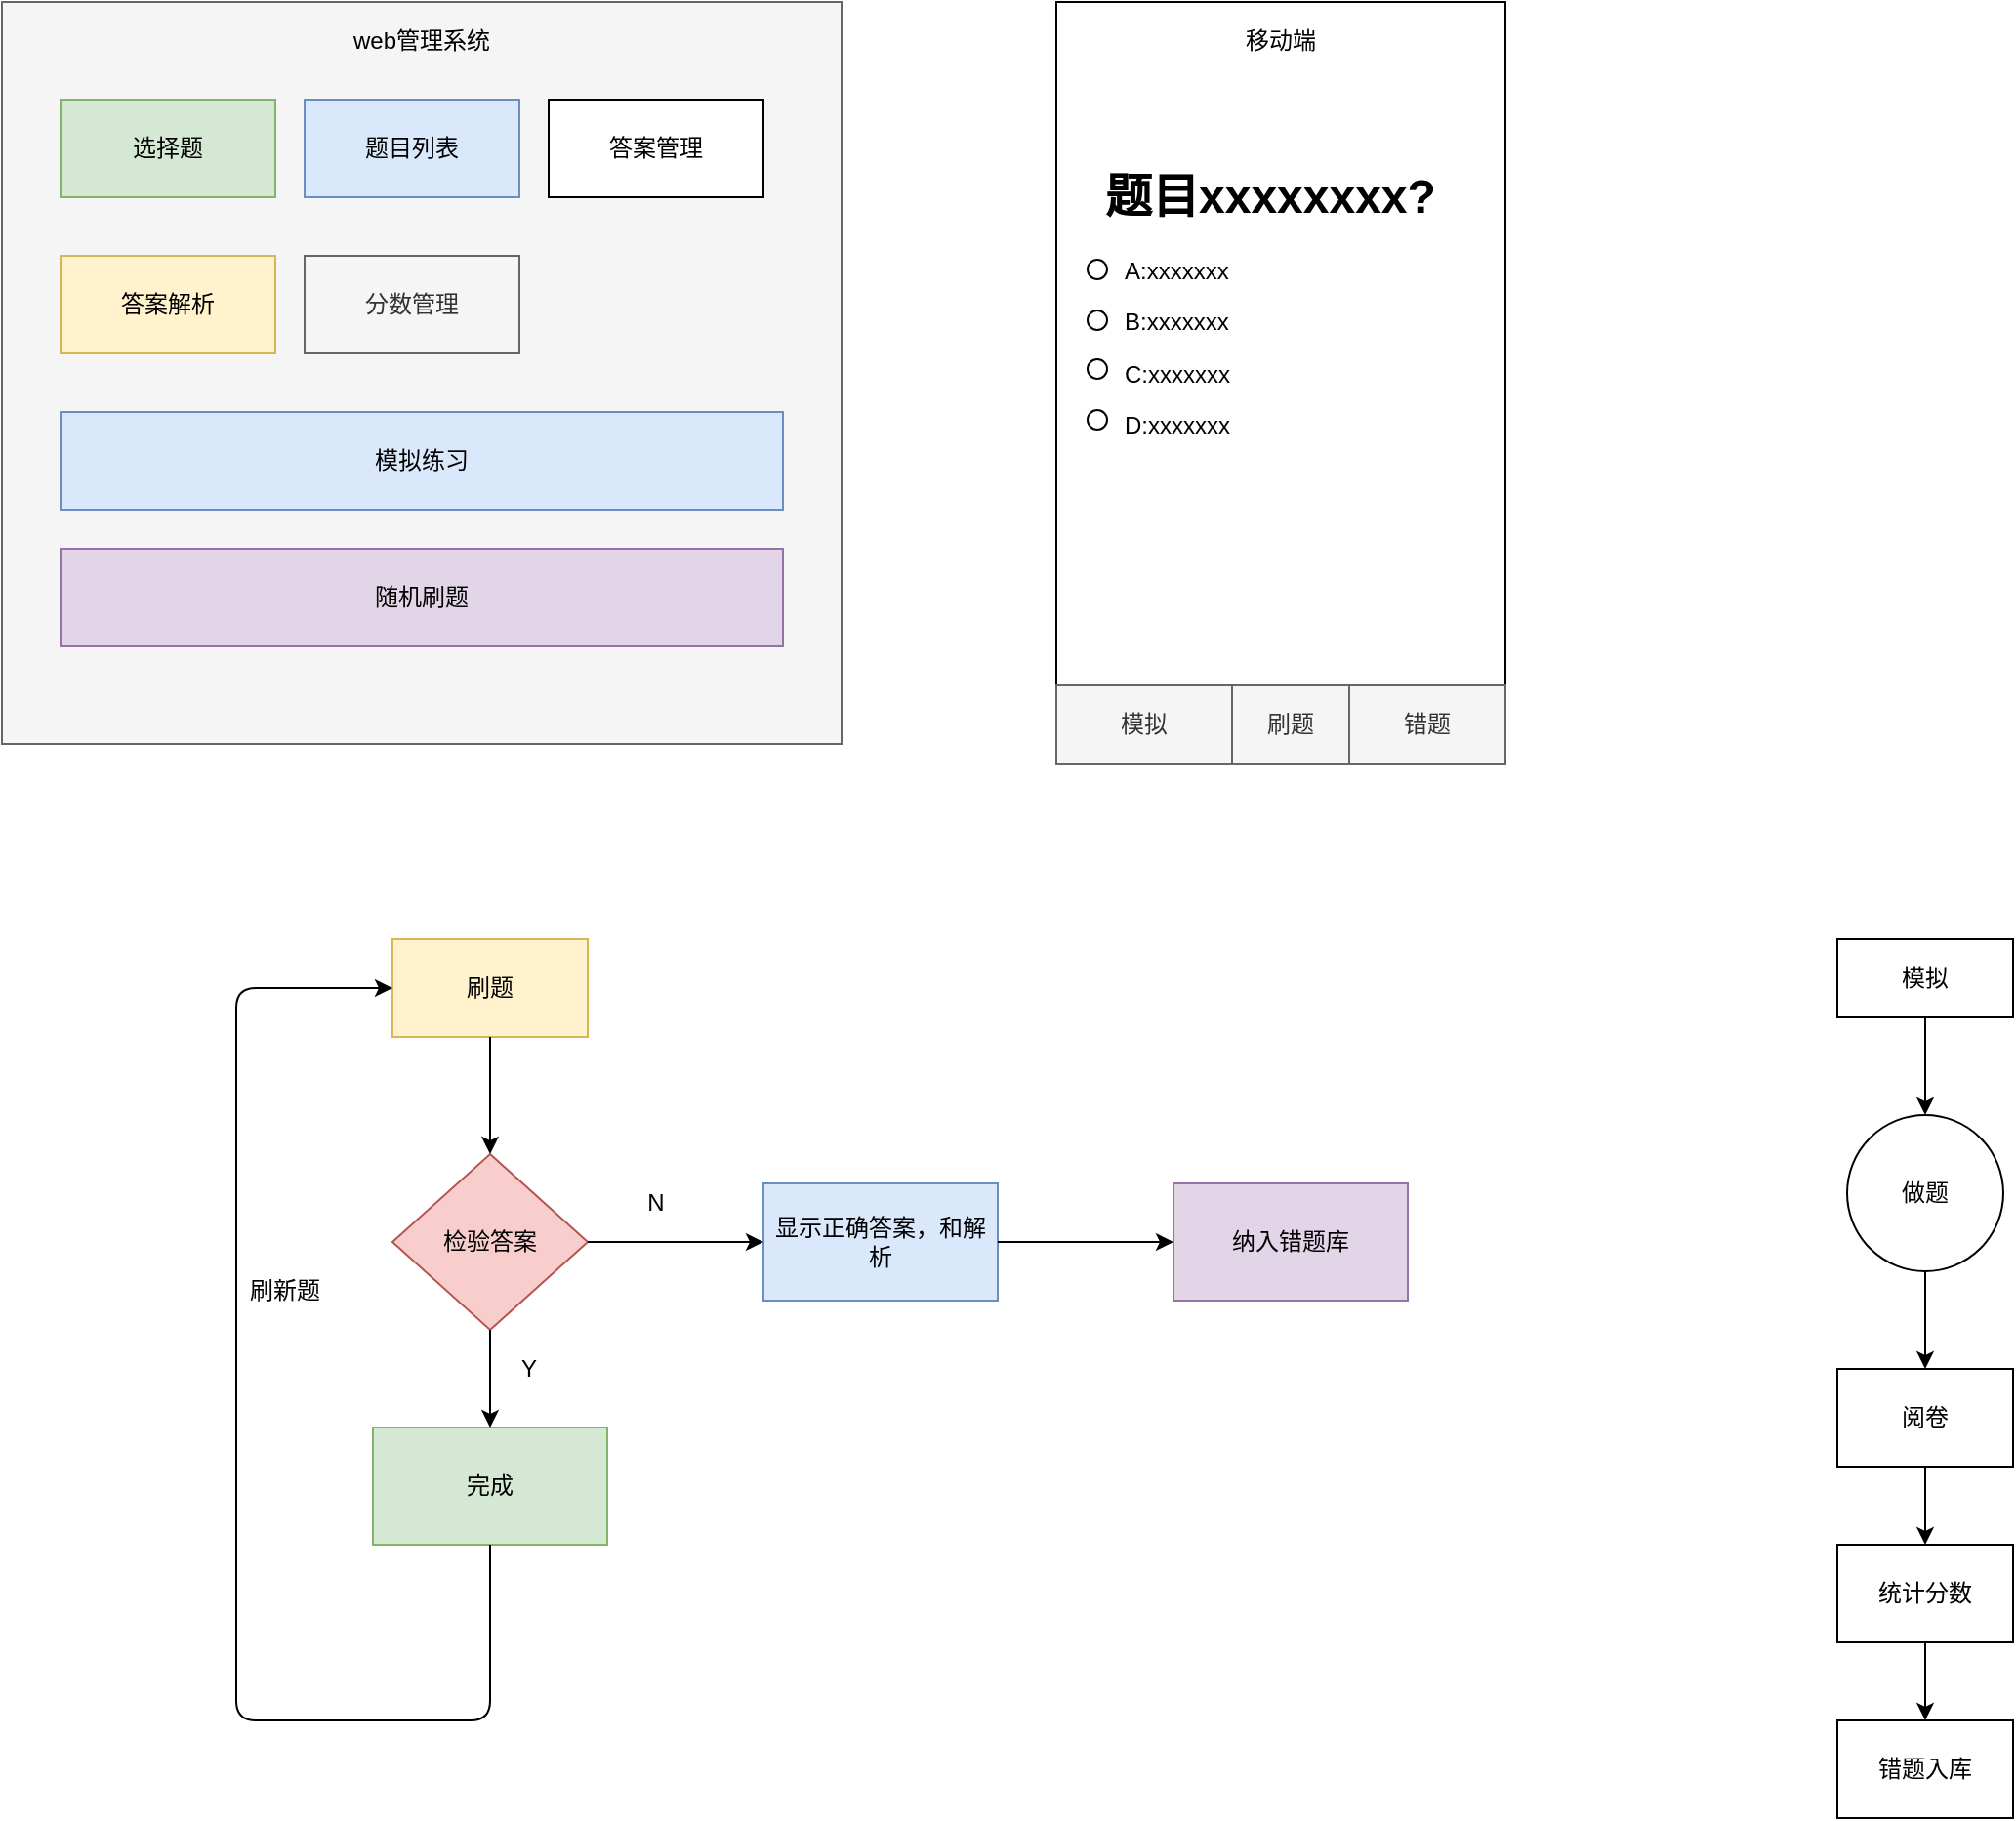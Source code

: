 <mxfile version="14.1.2" type="github">
  <diagram id="GmFpoFqPf8v9WZ1GltCS" name="Page-1">
    <mxGraphModel dx="1422" dy="762" grid="1" gridSize="10" guides="1" tooltips="1" connect="1" arrows="1" fold="1" page="1" pageScale="1" pageWidth="827" pageHeight="1169" math="0" shadow="0">
      <root>
        <mxCell id="0" />
        <mxCell id="1" parent="0" />
        <mxCell id="IQ7JFKAoIe0-9Cnb6-Zk-1" value="" style="rounded=0;whiteSpace=wrap;html=1;fillColor=#f5f5f5;strokeColor=#666666;fontColor=#333333;" vertex="1" parent="1">
          <mxGeometry x="90" y="130" width="430" height="380" as="geometry" />
        </mxCell>
        <mxCell id="IQ7JFKAoIe0-9Cnb6-Zk-2" value="web管理系统" style="text;html=1;strokeColor=none;fillColor=none;align=center;verticalAlign=middle;whiteSpace=wrap;rounded=0;" vertex="1" parent="1">
          <mxGeometry x="255" y="140" width="100" height="20" as="geometry" />
        </mxCell>
        <mxCell id="IQ7JFKAoIe0-9Cnb6-Zk-3" value="" style="rounded=0;whiteSpace=wrap;html=1;" vertex="1" parent="1">
          <mxGeometry x="630" y="130" width="230" height="390" as="geometry" />
        </mxCell>
        <mxCell id="IQ7JFKAoIe0-9Cnb6-Zk-4" value="移动端" style="text;html=1;strokeColor=none;fillColor=none;align=center;verticalAlign=middle;whiteSpace=wrap;rounded=0;" vertex="1" parent="1">
          <mxGeometry x="725" y="140" width="40" height="20" as="geometry" />
        </mxCell>
        <mxCell id="IQ7JFKAoIe0-9Cnb6-Zk-5" value="选择题" style="rounded=0;whiteSpace=wrap;html=1;fillColor=#d5e8d4;strokeColor=#82b366;" vertex="1" parent="1">
          <mxGeometry x="120" y="180" width="110" height="50" as="geometry" />
        </mxCell>
        <mxCell id="IQ7JFKAoIe0-9Cnb6-Zk-6" value="题目列表" style="rounded=0;whiteSpace=wrap;html=1;fillColor=#dae8fc;strokeColor=#6c8ebf;" vertex="1" parent="1">
          <mxGeometry x="245" y="180" width="110" height="50" as="geometry" />
        </mxCell>
        <mxCell id="IQ7JFKAoIe0-9Cnb6-Zk-7" value="答案管理" style="rounded=0;whiteSpace=wrap;html=1;" vertex="1" parent="1">
          <mxGeometry x="370" y="180" width="110" height="50" as="geometry" />
        </mxCell>
        <mxCell id="IQ7JFKAoIe0-9Cnb6-Zk-8" value="答案解析" style="rounded=0;whiteSpace=wrap;html=1;fillColor=#fff2cc;strokeColor=#d6b656;" vertex="1" parent="1">
          <mxGeometry x="120" y="260" width="110" height="50" as="geometry" />
        </mxCell>
        <mxCell id="IQ7JFKAoIe0-9Cnb6-Zk-9" value="分数管理" style="rounded=0;whiteSpace=wrap;html=1;fillColor=#f5f5f5;strokeColor=#666666;fontColor=#333333;" vertex="1" parent="1">
          <mxGeometry x="245" y="260" width="110" height="50" as="geometry" />
        </mxCell>
        <mxCell id="IQ7JFKAoIe0-9Cnb6-Zk-10" value="随机刷题" style="rounded=0;whiteSpace=wrap;html=1;fillColor=#e1d5e7;strokeColor=#9673a6;" vertex="1" parent="1">
          <mxGeometry x="120" y="410" width="370" height="50" as="geometry" />
        </mxCell>
        <mxCell id="IQ7JFKAoIe0-9Cnb6-Zk-11" value="模拟练习" style="rounded=0;whiteSpace=wrap;html=1;fillColor=#dae8fc;strokeColor=#6c8ebf;" vertex="1" parent="1">
          <mxGeometry x="120" y="340" width="370" height="50" as="geometry" />
        </mxCell>
        <mxCell id="IQ7JFKAoIe0-9Cnb6-Zk-13" value="模拟" style="rounded=0;whiteSpace=wrap;html=1;fillColor=#f5f5f5;strokeColor=#666666;fontColor=#333333;" vertex="1" parent="1">
          <mxGeometry x="630" y="480" width="90" height="40" as="geometry" />
        </mxCell>
        <mxCell id="IQ7JFKAoIe0-9Cnb6-Zk-15" value="刷题" style="rounded=0;whiteSpace=wrap;html=1;fillColor=#f5f5f5;strokeColor=#666666;fontColor=#333333;" vertex="1" parent="1">
          <mxGeometry x="720" y="480" width="60" height="40" as="geometry" />
        </mxCell>
        <mxCell id="IQ7JFKAoIe0-9Cnb6-Zk-16" value="错题" style="rounded=0;whiteSpace=wrap;html=1;fillColor=#f5f5f5;strokeColor=#666666;fontColor=#333333;" vertex="1" parent="1">
          <mxGeometry x="780" y="480" width="80" height="40" as="geometry" />
        </mxCell>
        <mxCell id="IQ7JFKAoIe0-9Cnb6-Zk-17" value="刷题" style="rounded=0;whiteSpace=wrap;html=1;fillColor=#fff2cc;strokeColor=#d6b656;" vertex="1" parent="1">
          <mxGeometry x="290" y="610" width="100" height="50" as="geometry" />
        </mxCell>
        <mxCell id="IQ7JFKAoIe0-9Cnb6-Zk-19" value="&lt;span&gt;检验答案&lt;/span&gt;" style="rhombus;whiteSpace=wrap;html=1;fillColor=#f8cecc;strokeColor=#b85450;" vertex="1" parent="1">
          <mxGeometry x="290" y="720" width="100" height="90" as="geometry" />
        </mxCell>
        <mxCell id="IQ7JFKAoIe0-9Cnb6-Zk-20" value="完成" style="rounded=0;whiteSpace=wrap;html=1;fillColor=#d5e8d4;strokeColor=#82b366;" vertex="1" parent="1">
          <mxGeometry x="280" y="860" width="120" height="60" as="geometry" />
        </mxCell>
        <mxCell id="IQ7JFKAoIe0-9Cnb6-Zk-21" value="显示正确答案，和解析" style="rounded=0;whiteSpace=wrap;html=1;fillColor=#dae8fc;strokeColor=#6c8ebf;" vertex="1" parent="1">
          <mxGeometry x="480" y="735" width="120" height="60" as="geometry" />
        </mxCell>
        <mxCell id="IQ7JFKAoIe0-9Cnb6-Zk-22" value="纳入错题库" style="rounded=0;whiteSpace=wrap;html=1;fillColor=#e1d5e7;strokeColor=#9673a6;" vertex="1" parent="1">
          <mxGeometry x="690" y="735" width="120" height="60" as="geometry" />
        </mxCell>
        <mxCell id="IQ7JFKAoIe0-9Cnb6-Zk-23" value="" style="endArrow=classic;html=1;exitX=0.5;exitY=1;exitDx=0;exitDy=0;" edge="1" parent="1" source="IQ7JFKAoIe0-9Cnb6-Zk-17" target="IQ7JFKAoIe0-9Cnb6-Zk-19">
          <mxGeometry width="50" height="50" relative="1" as="geometry">
            <mxPoint x="150" y="720" as="sourcePoint" />
            <mxPoint x="200" y="670" as="targetPoint" />
          </mxGeometry>
        </mxCell>
        <mxCell id="IQ7JFKAoIe0-9Cnb6-Zk-24" value="" style="endArrow=classic;html=1;exitX=0.5;exitY=1;exitDx=0;exitDy=0;" edge="1" parent="1" source="IQ7JFKAoIe0-9Cnb6-Zk-19" target="IQ7JFKAoIe0-9Cnb6-Zk-20">
          <mxGeometry width="50" height="50" relative="1" as="geometry">
            <mxPoint x="200" y="960" as="sourcePoint" />
            <mxPoint x="250" y="910" as="targetPoint" />
          </mxGeometry>
        </mxCell>
        <mxCell id="IQ7JFKAoIe0-9Cnb6-Zk-25" value="" style="endArrow=classic;html=1;entryX=0;entryY=0.5;entryDx=0;entryDy=0;exitX=1;exitY=0.5;exitDx=0;exitDy=0;" edge="1" parent="1" source="IQ7JFKAoIe0-9Cnb6-Zk-19" target="IQ7JFKAoIe0-9Cnb6-Zk-21">
          <mxGeometry width="50" height="50" relative="1" as="geometry">
            <mxPoint x="410" y="840" as="sourcePoint" />
            <mxPoint x="460" y="790" as="targetPoint" />
          </mxGeometry>
        </mxCell>
        <mxCell id="IQ7JFKAoIe0-9Cnb6-Zk-26" value="" style="endArrow=classic;html=1;entryX=0;entryY=0.5;entryDx=0;entryDy=0;" edge="1" parent="1" source="IQ7JFKAoIe0-9Cnb6-Zk-21" target="IQ7JFKAoIe0-9Cnb6-Zk-22">
          <mxGeometry width="50" height="50" relative="1" as="geometry">
            <mxPoint x="610" y="860" as="sourcePoint" />
            <mxPoint x="660" y="810" as="targetPoint" />
          </mxGeometry>
        </mxCell>
        <mxCell id="IQ7JFKAoIe0-9Cnb6-Zk-27" value="N" style="text;html=1;strokeColor=none;fillColor=none;align=center;verticalAlign=middle;whiteSpace=wrap;rounded=0;" vertex="1" parent="1">
          <mxGeometry x="405" y="735" width="40" height="20" as="geometry" />
        </mxCell>
        <mxCell id="IQ7JFKAoIe0-9Cnb6-Zk-28" value="Y" style="text;html=1;strokeColor=none;fillColor=none;align=center;verticalAlign=middle;whiteSpace=wrap;rounded=0;" vertex="1" parent="1">
          <mxGeometry x="340" y="820" width="40" height="20" as="geometry" />
        </mxCell>
        <mxCell id="IQ7JFKAoIe0-9Cnb6-Zk-29" value="" style="endArrow=classic;html=1;exitX=0.5;exitY=1;exitDx=0;exitDy=0;entryX=0;entryY=0.5;entryDx=0;entryDy=0;" edge="1" parent="1" source="IQ7JFKAoIe0-9Cnb6-Zk-20" target="IQ7JFKAoIe0-9Cnb6-Zk-17">
          <mxGeometry width="50" height="50" relative="1" as="geometry">
            <mxPoint x="530" y="800" as="sourcePoint" />
            <mxPoint x="210" y="650" as="targetPoint" />
            <Array as="points">
              <mxPoint x="340" y="1010" />
              <mxPoint x="210" y="1010" />
              <mxPoint x="210" y="635" />
            </Array>
          </mxGeometry>
        </mxCell>
        <mxCell id="IQ7JFKAoIe0-9Cnb6-Zk-30" value="刷新题" style="text;html=1;strokeColor=none;fillColor=none;align=center;verticalAlign=middle;whiteSpace=wrap;rounded=0;" vertex="1" parent="1">
          <mxGeometry x="215" y="780" width="40" height="20" as="geometry" />
        </mxCell>
        <mxCell id="IQ7JFKAoIe0-9Cnb6-Zk-31" value="&lt;h1&gt;题目xxxxxxxx?&lt;/h1&gt;&lt;p&gt;&amp;nbsp; &amp;nbsp;A:xxxxxxx&lt;/p&gt;&lt;p&gt;&lt;span&gt;&amp;nbsp; &amp;nbsp;B:xxxxxxx&amp;nbsp;&lt;/span&gt;&lt;/p&gt;&lt;p&gt;&amp;nbsp; &amp;nbsp;C:xxxxxxx&lt;/p&gt;&lt;p&gt;&amp;nbsp; &amp;nbsp;D:xxxxxxx&lt;/p&gt;" style="text;html=1;strokeColor=none;fillColor=none;spacing=5;spacingTop=-20;whiteSpace=wrap;overflow=hidden;rounded=0;" vertex="1" parent="1">
          <mxGeometry x="650" y="210" width="190" height="160" as="geometry" />
        </mxCell>
        <mxCell id="IQ7JFKAoIe0-9Cnb6-Zk-38" value="" style="group" vertex="1" connectable="0" parent="1">
          <mxGeometry x="646" y="260" width="10" height="100" as="geometry" />
        </mxCell>
        <mxCell id="IQ7JFKAoIe0-9Cnb6-Zk-32" value="" style="ellipse;whiteSpace=wrap;html=1;aspect=fixed;" vertex="1" parent="IQ7JFKAoIe0-9Cnb6-Zk-38">
          <mxGeometry y="2" width="10" height="10" as="geometry" />
        </mxCell>
        <mxCell id="IQ7JFKAoIe0-9Cnb6-Zk-33" value="" style="ellipse;whiteSpace=wrap;html=1;aspect=fixed;" vertex="1" parent="IQ7JFKAoIe0-9Cnb6-Zk-38">
          <mxGeometry y="28" width="10" height="10" as="geometry" />
        </mxCell>
        <mxCell id="IQ7JFKAoIe0-9Cnb6-Zk-34" value="" style="ellipse;whiteSpace=wrap;html=1;aspect=fixed;" vertex="1" parent="IQ7JFKAoIe0-9Cnb6-Zk-38">
          <mxGeometry y="53" width="10" height="10" as="geometry" />
        </mxCell>
        <mxCell id="IQ7JFKAoIe0-9Cnb6-Zk-35" value="" style="ellipse;whiteSpace=wrap;html=1;aspect=fixed;" vertex="1" parent="IQ7JFKAoIe0-9Cnb6-Zk-38">
          <mxGeometry y="79" width="10" height="10" as="geometry" />
        </mxCell>
        <mxCell id="IQ7JFKAoIe0-9Cnb6-Zk-48" style="edgeStyle=orthogonalEdgeStyle;rounded=0;orthogonalLoop=1;jettySize=auto;html=1;exitX=0.5;exitY=1;exitDx=0;exitDy=0;" edge="1" parent="1" source="IQ7JFKAoIe0-9Cnb6-Zk-39" target="IQ7JFKAoIe0-9Cnb6-Zk-41">
          <mxGeometry relative="1" as="geometry" />
        </mxCell>
        <mxCell id="IQ7JFKAoIe0-9Cnb6-Zk-39" value="模拟" style="rounded=0;whiteSpace=wrap;html=1;" vertex="1" parent="1">
          <mxGeometry x="1030" y="610" width="90" height="40" as="geometry" />
        </mxCell>
        <mxCell id="IQ7JFKAoIe0-9Cnb6-Zk-49" style="edgeStyle=orthogonalEdgeStyle;rounded=0;orthogonalLoop=1;jettySize=auto;html=1;exitX=0.5;exitY=1;exitDx=0;exitDy=0;" edge="1" parent="1" source="IQ7JFKAoIe0-9Cnb6-Zk-41" target="IQ7JFKAoIe0-9Cnb6-Zk-43">
          <mxGeometry relative="1" as="geometry" />
        </mxCell>
        <mxCell id="IQ7JFKAoIe0-9Cnb6-Zk-41" value="做题" style="ellipse;whiteSpace=wrap;html=1;aspect=fixed;" vertex="1" parent="1">
          <mxGeometry x="1035" y="700" width="80" height="80" as="geometry" />
        </mxCell>
        <mxCell id="IQ7JFKAoIe0-9Cnb6-Zk-50" style="edgeStyle=orthogonalEdgeStyle;rounded=0;orthogonalLoop=1;jettySize=auto;html=1;exitX=0.5;exitY=1;exitDx=0;exitDy=0;" edge="1" parent="1" source="IQ7JFKAoIe0-9Cnb6-Zk-43" target="IQ7JFKAoIe0-9Cnb6-Zk-45">
          <mxGeometry relative="1" as="geometry" />
        </mxCell>
        <mxCell id="IQ7JFKAoIe0-9Cnb6-Zk-43" value="阅卷" style="rounded=0;whiteSpace=wrap;html=1;" vertex="1" parent="1">
          <mxGeometry x="1030" y="830" width="90" height="50" as="geometry" />
        </mxCell>
        <mxCell id="IQ7JFKAoIe0-9Cnb6-Zk-51" style="edgeStyle=orthogonalEdgeStyle;rounded=0;orthogonalLoop=1;jettySize=auto;html=1;exitX=0.5;exitY=1;exitDx=0;exitDy=0;entryX=0.5;entryY=0;entryDx=0;entryDy=0;" edge="1" parent="1" source="IQ7JFKAoIe0-9Cnb6-Zk-45" target="IQ7JFKAoIe0-9Cnb6-Zk-46">
          <mxGeometry relative="1" as="geometry" />
        </mxCell>
        <mxCell id="IQ7JFKAoIe0-9Cnb6-Zk-45" value="统计分数" style="rounded=0;whiteSpace=wrap;html=1;" vertex="1" parent="1">
          <mxGeometry x="1030" y="920" width="90" height="50" as="geometry" />
        </mxCell>
        <mxCell id="IQ7JFKAoIe0-9Cnb6-Zk-46" value="错题入库" style="rounded=0;whiteSpace=wrap;html=1;" vertex="1" parent="1">
          <mxGeometry x="1030" y="1010" width="90" height="50" as="geometry" />
        </mxCell>
      </root>
    </mxGraphModel>
  </diagram>
</mxfile>

